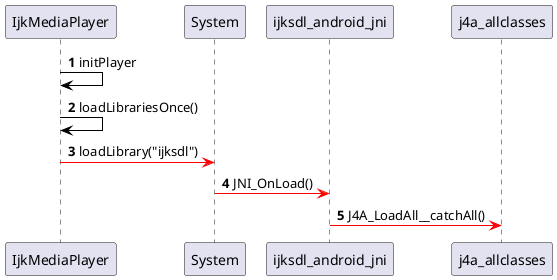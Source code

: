 @startuml
autonumber

IjkMediaPlayer [#000000]-> IjkMediaPlayer:initPlayer

IjkMediaPlayer [#000000]-> IjkMediaPlayer:loadLibrariesOnce()

IjkMediaPlayer [#FF0000]-> System:loadLibrary("ijksdl")

System [#FF0000]-> ijksdl_android_jni:JNI_OnLoad()

ijksdl_android_jni [#FF0000]-> j4a_allclasses:J4A_LoadAll__catchAll()

@enduml